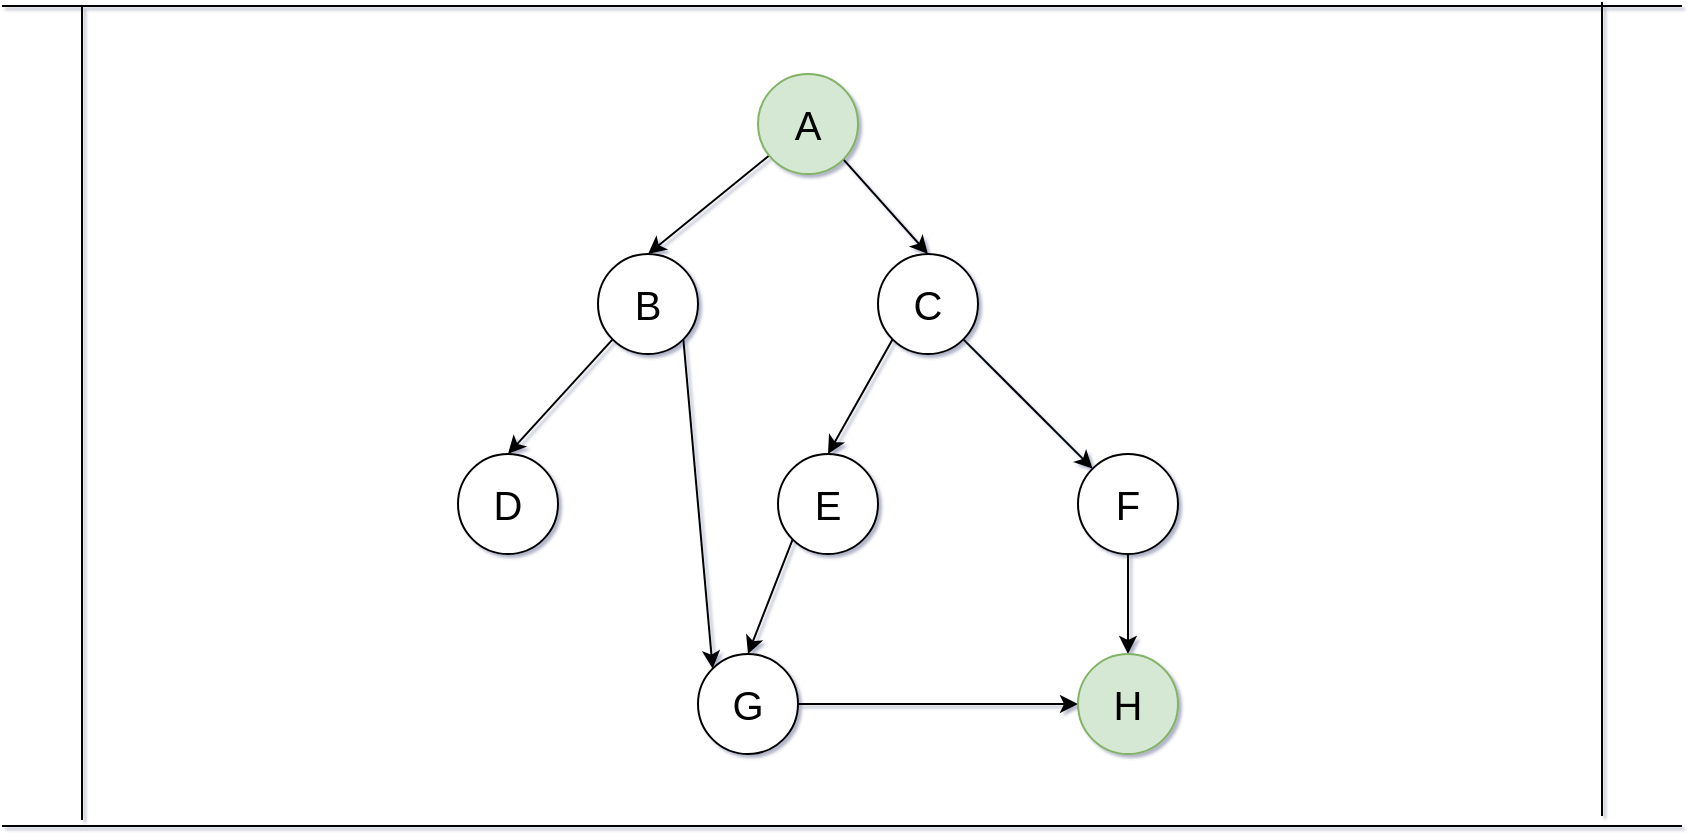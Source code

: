 <mxfile version="19.0.3" type="device"><diagram id="8yoBmObeE-K6MiIUFW0u" name="Page-1"><mxGraphModel dx="1185" dy="729" grid="1" gridSize="10" guides="1" tooltips="1" connect="1" arrows="1" fold="1" page="0" pageScale="1" pageWidth="850" pageHeight="1100" background="none" math="0" shadow="1"><root><mxCell id="0"/><mxCell id="1" parent="0"/><mxCell id="88ywfQbmff_imOgj19Wl-2" style="rounded=0;orthogonalLoop=1;jettySize=auto;html=1;entryX=0.5;entryY=0;entryDx=0;entryDy=0;fontSize=20;" edge="1" parent="1" source="88ywfQbmff_imOgj19Wl-4" target="88ywfQbmff_imOgj19Wl-7"><mxGeometry relative="1" as="geometry"/></mxCell><mxCell id="88ywfQbmff_imOgj19Wl-3" style="edgeStyle=none;rounded=0;orthogonalLoop=1;jettySize=auto;html=1;exitX=1;exitY=1;exitDx=0;exitDy=0;entryX=0.5;entryY=0;entryDx=0;entryDy=0;fontSize=20;" edge="1" parent="1" source="88ywfQbmff_imOgj19Wl-4" target="88ywfQbmff_imOgj19Wl-10"><mxGeometry relative="1" as="geometry"/></mxCell><mxCell id="88ywfQbmff_imOgj19Wl-4" value="A" style="ellipse;whiteSpace=wrap;html=1;aspect=fixed;fontSize=20;fillColor=#d5e8d4;strokeColor=#82b366;" vertex="1" parent="1"><mxGeometry x="458" y="74" width="50" height="50" as="geometry"/></mxCell><mxCell id="88ywfQbmff_imOgj19Wl-5" style="edgeStyle=none;rounded=0;orthogonalLoop=1;jettySize=auto;html=1;exitX=0;exitY=1;exitDx=0;exitDy=0;entryX=0.5;entryY=0;entryDx=0;entryDy=0;fontSize=20;" edge="1" parent="1" source="88ywfQbmff_imOgj19Wl-7" target="88ywfQbmff_imOgj19Wl-11"><mxGeometry relative="1" as="geometry"/></mxCell><mxCell id="88ywfQbmff_imOgj19Wl-6" style="edgeStyle=none;rounded=1;sketch=0;orthogonalLoop=1;jettySize=auto;html=1;exitX=1;exitY=1;exitDx=0;exitDy=0;entryX=0;entryY=0;entryDx=0;entryDy=0;" edge="1" parent="1" source="88ywfQbmff_imOgj19Wl-7" target="88ywfQbmff_imOgj19Wl-17"><mxGeometry relative="1" as="geometry"/></mxCell><mxCell id="88ywfQbmff_imOgj19Wl-7" value="B" style="ellipse;whiteSpace=wrap;html=1;aspect=fixed;fontSize=20;" vertex="1" parent="1"><mxGeometry x="378" y="164" width="50" height="50" as="geometry"/></mxCell><mxCell id="88ywfQbmff_imOgj19Wl-8" style="edgeStyle=none;rounded=0;orthogonalLoop=1;jettySize=auto;html=1;exitX=1;exitY=1;exitDx=0;exitDy=0;fontSize=20;" edge="1" parent="1" source="88ywfQbmff_imOgj19Wl-10" target="88ywfQbmff_imOgj19Wl-15"><mxGeometry relative="1" as="geometry"/></mxCell><mxCell id="88ywfQbmff_imOgj19Wl-9" style="edgeStyle=none;rounded=1;sketch=0;orthogonalLoop=1;jettySize=auto;html=1;exitX=0;exitY=1;exitDx=0;exitDy=0;entryX=0.5;entryY=0;entryDx=0;entryDy=0;" edge="1" parent="1" source="88ywfQbmff_imOgj19Wl-10" target="88ywfQbmff_imOgj19Wl-13"><mxGeometry relative="1" as="geometry"/></mxCell><mxCell id="88ywfQbmff_imOgj19Wl-10" value="C" style="ellipse;whiteSpace=wrap;html=1;aspect=fixed;fontSize=20;" vertex="1" parent="1"><mxGeometry x="518" y="164" width="50" height="50" as="geometry"/></mxCell><mxCell id="88ywfQbmff_imOgj19Wl-11" value="D" style="ellipse;whiteSpace=wrap;html=1;aspect=fixed;fontSize=20;" vertex="1" parent="1"><mxGeometry x="308" y="264" width="50" height="50" as="geometry"/></mxCell><mxCell id="88ywfQbmff_imOgj19Wl-12" style="edgeStyle=none;rounded=1;sketch=0;orthogonalLoop=1;jettySize=auto;html=1;exitX=0;exitY=1;exitDx=0;exitDy=0;entryX=0.5;entryY=0;entryDx=0;entryDy=0;" edge="1" parent="1" source="88ywfQbmff_imOgj19Wl-13" target="88ywfQbmff_imOgj19Wl-17"><mxGeometry relative="1" as="geometry"/></mxCell><mxCell id="88ywfQbmff_imOgj19Wl-13" value="E" style="ellipse;whiteSpace=wrap;html=1;aspect=fixed;fontSize=20;" vertex="1" parent="1"><mxGeometry x="468" y="264" width="50" height="50" as="geometry"/></mxCell><mxCell id="88ywfQbmff_imOgj19Wl-14" style="edgeStyle=none;rounded=0;orthogonalLoop=1;jettySize=auto;html=1;exitX=0.5;exitY=1;exitDx=0;exitDy=0;entryX=0.5;entryY=0;entryDx=0;entryDy=0;fontSize=20;" edge="1" parent="1" source="88ywfQbmff_imOgj19Wl-15" target="88ywfQbmff_imOgj19Wl-18"><mxGeometry relative="1" as="geometry"/></mxCell><mxCell id="88ywfQbmff_imOgj19Wl-15" value="F" style="ellipse;whiteSpace=wrap;html=1;aspect=fixed;fontSize=20;" vertex="1" parent="1"><mxGeometry x="618" y="264" width="50" height="50" as="geometry"/></mxCell><mxCell id="88ywfQbmff_imOgj19Wl-16" style="edgeStyle=none;rounded=1;sketch=0;orthogonalLoop=1;jettySize=auto;html=1;exitX=1;exitY=0.5;exitDx=0;exitDy=0;entryX=0;entryY=0.5;entryDx=0;entryDy=0;" edge="1" parent="1" source="88ywfQbmff_imOgj19Wl-17" target="88ywfQbmff_imOgj19Wl-18"><mxGeometry relative="1" as="geometry"/></mxCell><mxCell id="88ywfQbmff_imOgj19Wl-17" value="G" style="ellipse;whiteSpace=wrap;html=1;aspect=fixed;fontSize=20;" vertex="1" parent="1"><mxGeometry x="428" y="364" width="50" height="50" as="geometry"/></mxCell><mxCell id="88ywfQbmff_imOgj19Wl-18" value="H" style="ellipse;whiteSpace=wrap;html=1;aspect=fixed;fontSize=20;fillColor=#d5e8d4;strokeColor=#82b366;" vertex="1" parent="1"><mxGeometry x="618" y="364" width="50" height="50" as="geometry"/></mxCell><mxCell id="88ywfQbmff_imOgj19Wl-19" value="" style="endArrow=none;html=1;rounded=0;" edge="1" parent="1"><mxGeometry width="50" height="50" relative="1" as="geometry"><mxPoint x="120" y="447" as="sourcePoint"/><mxPoint x="120" y="40" as="targetPoint"/></mxGeometry></mxCell><mxCell id="88ywfQbmff_imOgj19Wl-20" value="" style="endArrow=none;html=1;rounded=0;" edge="1" parent="1"><mxGeometry width="50" height="50" relative="1" as="geometry"><mxPoint x="880" y="445" as="sourcePoint"/><mxPoint x="880" y="38" as="targetPoint"/></mxGeometry></mxCell><mxCell id="88ywfQbmff_imOgj19Wl-21" value="" style="endArrow=none;html=1;rounded=0;" edge="1" parent="1"><mxGeometry width="50" height="50" relative="1" as="geometry"><mxPoint x="80" y="40" as="sourcePoint"/><mxPoint x="920" y="40" as="targetPoint"/></mxGeometry></mxCell><mxCell id="88ywfQbmff_imOgj19Wl-22" value="" style="endArrow=none;html=1;rounded=0;" edge="1" parent="1"><mxGeometry width="50" height="50" relative="1" as="geometry"><mxPoint x="80" y="450" as="sourcePoint"/><mxPoint x="920" y="450" as="targetPoint"/></mxGeometry></mxCell></root></mxGraphModel></diagram></mxfile>